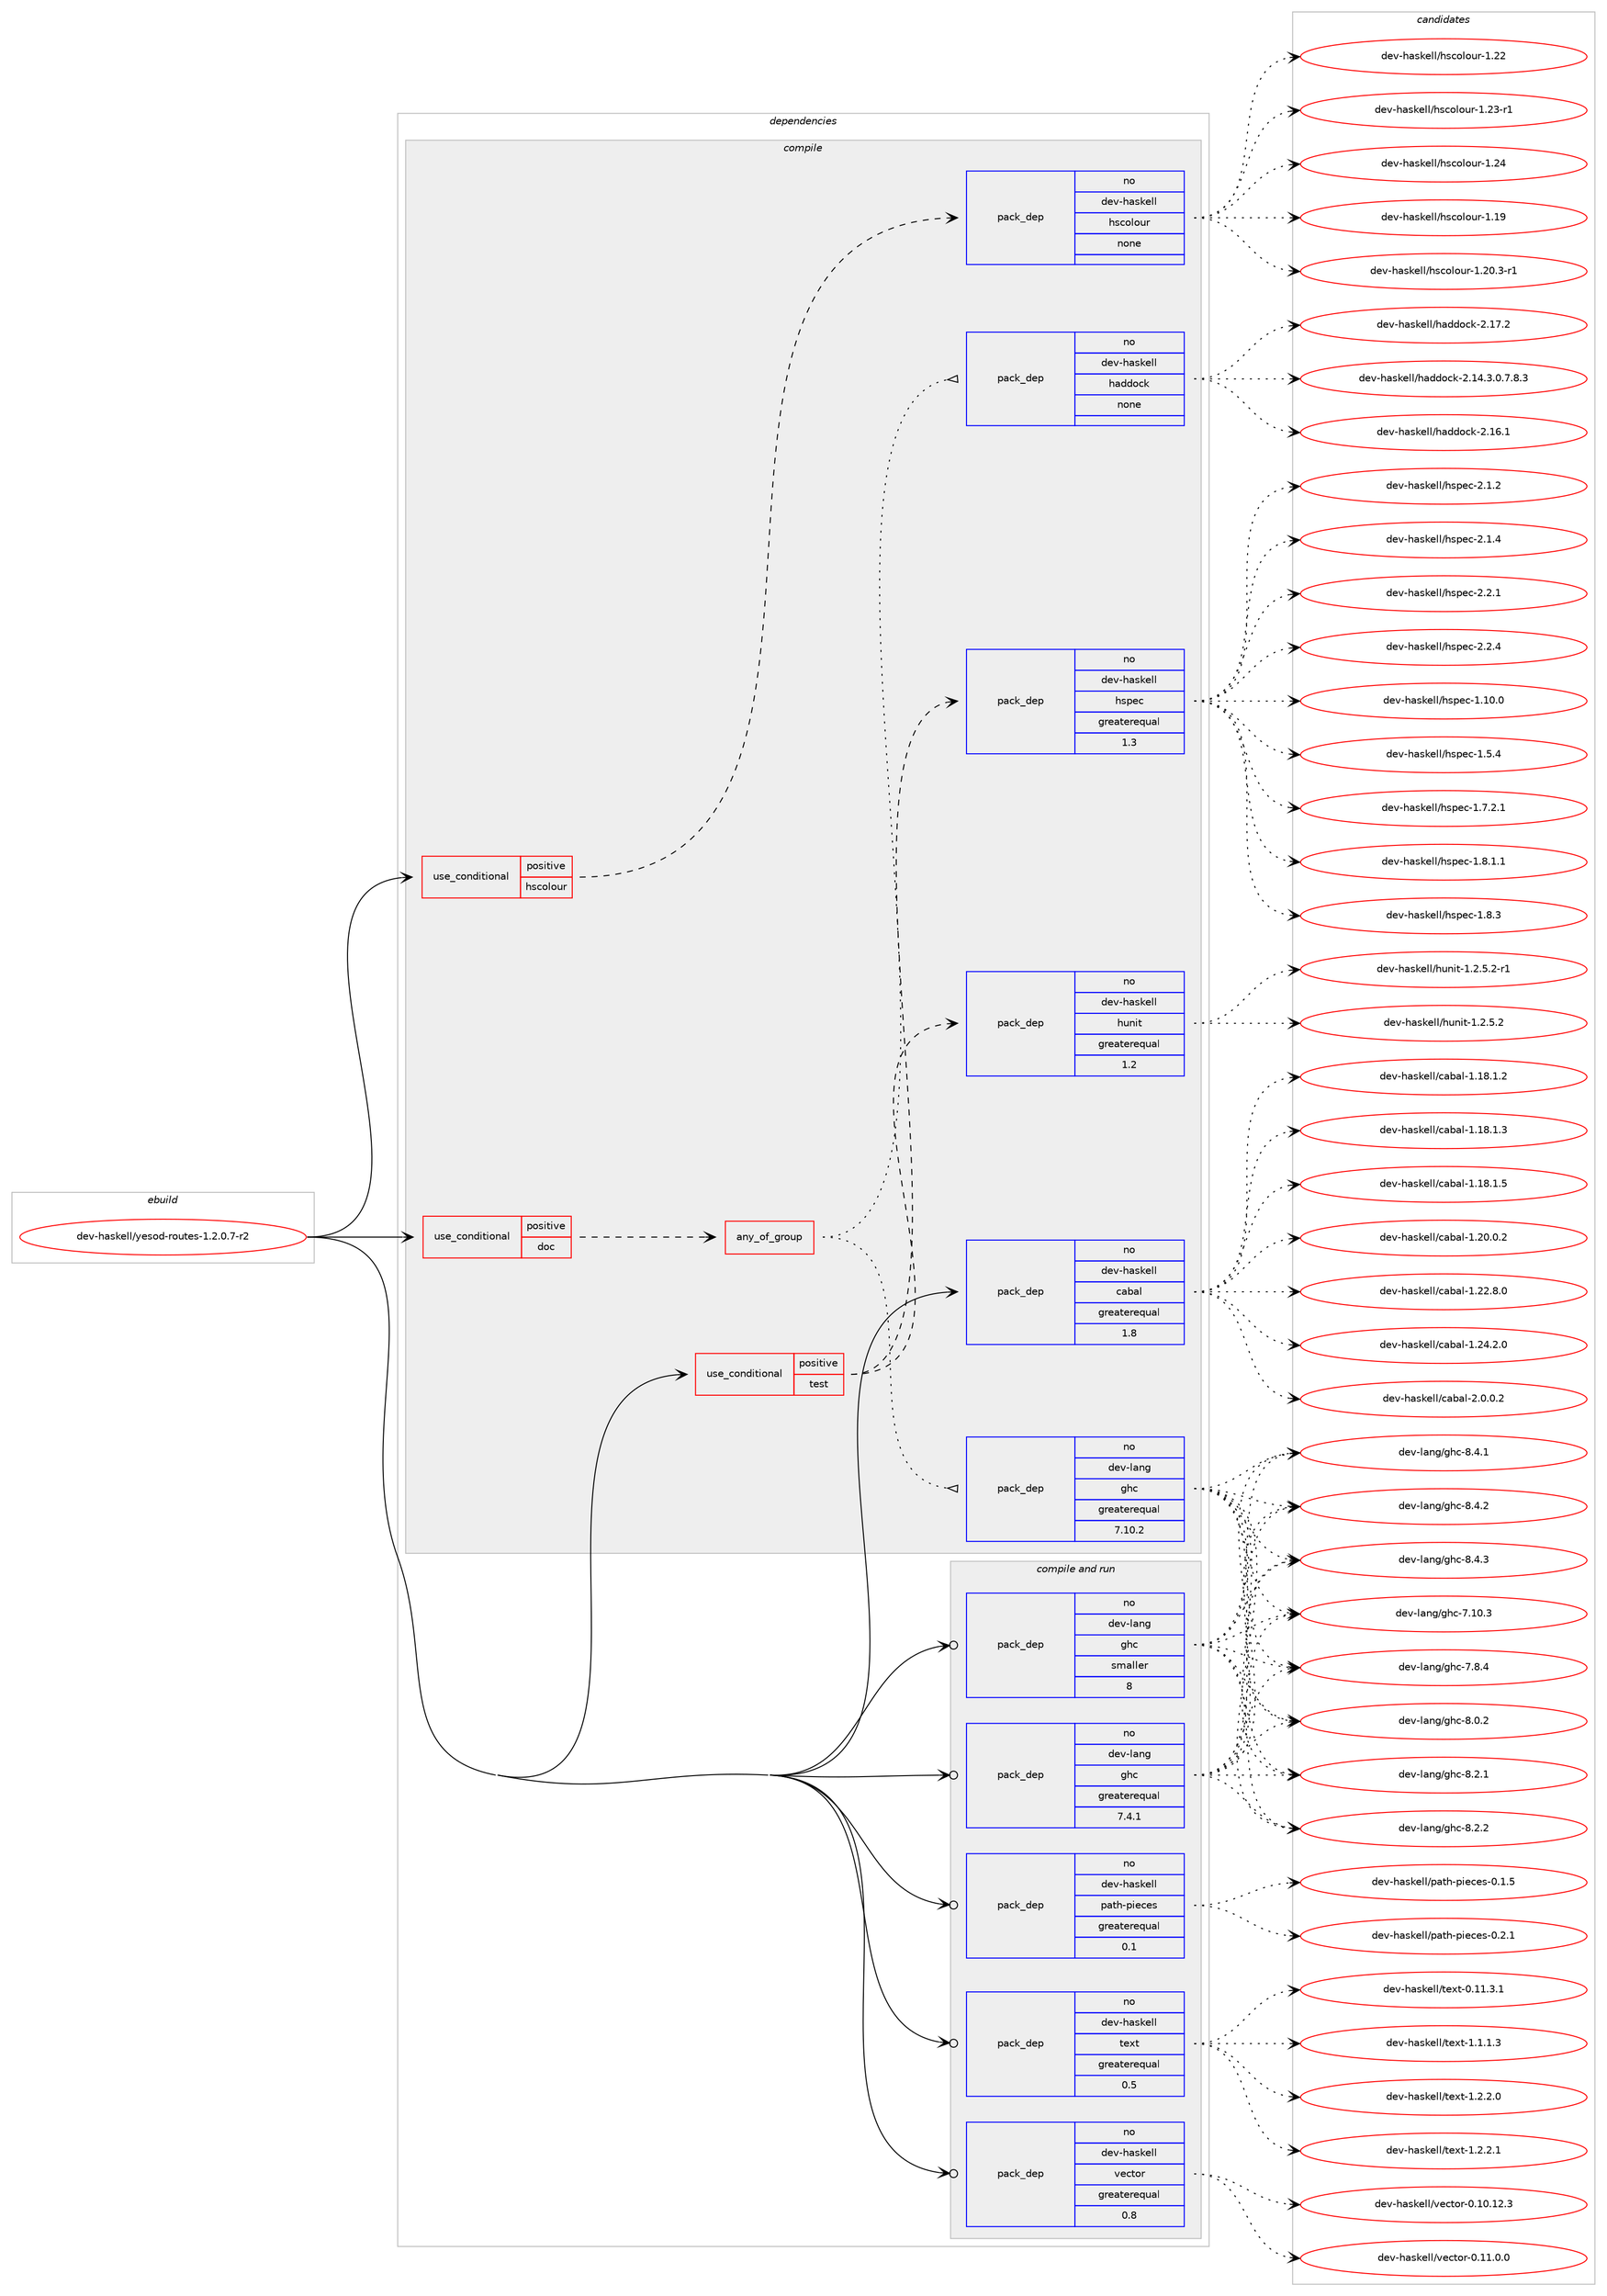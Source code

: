 digraph prolog {

# *************
# Graph options
# *************

newrank=true;
concentrate=true;
compound=true;
graph [rankdir=LR,fontname=Helvetica,fontsize=10,ranksep=1.5];#, ranksep=2.5, nodesep=0.2];
edge  [arrowhead=vee];
node  [fontname=Helvetica,fontsize=10];

# **********
# The ebuild
# **********

subgraph cluster_leftcol {
color=gray;
rank=same;
label=<<i>ebuild</i>>;
id [label="dev-haskell/yesod-routes-1.2.0.7-r2", color=red, width=4, href="../dev-haskell/yesod-routes-1.2.0.7-r2.svg"];
}

# ****************
# The dependencies
# ****************

subgraph cluster_midcol {
color=gray;
label=<<i>dependencies</i>>;
subgraph cluster_compile {
fillcolor="#eeeeee";
style=filled;
label=<<i>compile</i>>;
subgraph cond362278 {
dependency1349865 [label=<<TABLE BORDER="0" CELLBORDER="1" CELLSPACING="0" CELLPADDING="4"><TR><TD ROWSPAN="3" CELLPADDING="10">use_conditional</TD></TR><TR><TD>positive</TD></TR><TR><TD>doc</TD></TR></TABLE>>, shape=none, color=red];
subgraph any21853 {
dependency1349866 [label=<<TABLE BORDER="0" CELLBORDER="1" CELLSPACING="0" CELLPADDING="4"><TR><TD CELLPADDING="10">any_of_group</TD></TR></TABLE>>, shape=none, color=red];subgraph pack965182 {
dependency1349867 [label=<<TABLE BORDER="0" CELLBORDER="1" CELLSPACING="0" CELLPADDING="4" WIDTH="220"><TR><TD ROWSPAN="6" CELLPADDING="30">pack_dep</TD></TR><TR><TD WIDTH="110">no</TD></TR><TR><TD>dev-haskell</TD></TR><TR><TD>haddock</TD></TR><TR><TD>none</TD></TR><TR><TD></TD></TR></TABLE>>, shape=none, color=blue];
}
dependency1349866:e -> dependency1349867:w [weight=20,style="dotted",arrowhead="oinv"];
subgraph pack965183 {
dependency1349868 [label=<<TABLE BORDER="0" CELLBORDER="1" CELLSPACING="0" CELLPADDING="4" WIDTH="220"><TR><TD ROWSPAN="6" CELLPADDING="30">pack_dep</TD></TR><TR><TD WIDTH="110">no</TD></TR><TR><TD>dev-lang</TD></TR><TR><TD>ghc</TD></TR><TR><TD>greaterequal</TD></TR><TR><TD>7.10.2</TD></TR></TABLE>>, shape=none, color=blue];
}
dependency1349866:e -> dependency1349868:w [weight=20,style="dotted",arrowhead="oinv"];
}
dependency1349865:e -> dependency1349866:w [weight=20,style="dashed",arrowhead="vee"];
}
id:e -> dependency1349865:w [weight=20,style="solid",arrowhead="vee"];
subgraph cond362279 {
dependency1349869 [label=<<TABLE BORDER="0" CELLBORDER="1" CELLSPACING="0" CELLPADDING="4"><TR><TD ROWSPAN="3" CELLPADDING="10">use_conditional</TD></TR><TR><TD>positive</TD></TR><TR><TD>hscolour</TD></TR></TABLE>>, shape=none, color=red];
subgraph pack965184 {
dependency1349870 [label=<<TABLE BORDER="0" CELLBORDER="1" CELLSPACING="0" CELLPADDING="4" WIDTH="220"><TR><TD ROWSPAN="6" CELLPADDING="30">pack_dep</TD></TR><TR><TD WIDTH="110">no</TD></TR><TR><TD>dev-haskell</TD></TR><TR><TD>hscolour</TD></TR><TR><TD>none</TD></TR><TR><TD></TD></TR></TABLE>>, shape=none, color=blue];
}
dependency1349869:e -> dependency1349870:w [weight=20,style="dashed",arrowhead="vee"];
}
id:e -> dependency1349869:w [weight=20,style="solid",arrowhead="vee"];
subgraph cond362280 {
dependency1349871 [label=<<TABLE BORDER="0" CELLBORDER="1" CELLSPACING="0" CELLPADDING="4"><TR><TD ROWSPAN="3" CELLPADDING="10">use_conditional</TD></TR><TR><TD>positive</TD></TR><TR><TD>test</TD></TR></TABLE>>, shape=none, color=red];
subgraph pack965185 {
dependency1349872 [label=<<TABLE BORDER="0" CELLBORDER="1" CELLSPACING="0" CELLPADDING="4" WIDTH="220"><TR><TD ROWSPAN="6" CELLPADDING="30">pack_dep</TD></TR><TR><TD WIDTH="110">no</TD></TR><TR><TD>dev-haskell</TD></TR><TR><TD>hspec</TD></TR><TR><TD>greaterequal</TD></TR><TR><TD>1.3</TD></TR></TABLE>>, shape=none, color=blue];
}
dependency1349871:e -> dependency1349872:w [weight=20,style="dashed",arrowhead="vee"];
subgraph pack965186 {
dependency1349873 [label=<<TABLE BORDER="0" CELLBORDER="1" CELLSPACING="0" CELLPADDING="4" WIDTH="220"><TR><TD ROWSPAN="6" CELLPADDING="30">pack_dep</TD></TR><TR><TD WIDTH="110">no</TD></TR><TR><TD>dev-haskell</TD></TR><TR><TD>hunit</TD></TR><TR><TD>greaterequal</TD></TR><TR><TD>1.2</TD></TR></TABLE>>, shape=none, color=blue];
}
dependency1349871:e -> dependency1349873:w [weight=20,style="dashed",arrowhead="vee"];
}
id:e -> dependency1349871:w [weight=20,style="solid",arrowhead="vee"];
subgraph pack965187 {
dependency1349874 [label=<<TABLE BORDER="0" CELLBORDER="1" CELLSPACING="0" CELLPADDING="4" WIDTH="220"><TR><TD ROWSPAN="6" CELLPADDING="30">pack_dep</TD></TR><TR><TD WIDTH="110">no</TD></TR><TR><TD>dev-haskell</TD></TR><TR><TD>cabal</TD></TR><TR><TD>greaterequal</TD></TR><TR><TD>1.8</TD></TR></TABLE>>, shape=none, color=blue];
}
id:e -> dependency1349874:w [weight=20,style="solid",arrowhead="vee"];
}
subgraph cluster_compileandrun {
fillcolor="#eeeeee";
style=filled;
label=<<i>compile and run</i>>;
subgraph pack965188 {
dependency1349875 [label=<<TABLE BORDER="0" CELLBORDER="1" CELLSPACING="0" CELLPADDING="4" WIDTH="220"><TR><TD ROWSPAN="6" CELLPADDING="30">pack_dep</TD></TR><TR><TD WIDTH="110">no</TD></TR><TR><TD>dev-haskell</TD></TR><TR><TD>path-pieces</TD></TR><TR><TD>greaterequal</TD></TR><TR><TD>0.1</TD></TR></TABLE>>, shape=none, color=blue];
}
id:e -> dependency1349875:w [weight=20,style="solid",arrowhead="odotvee"];
subgraph pack965189 {
dependency1349876 [label=<<TABLE BORDER="0" CELLBORDER="1" CELLSPACING="0" CELLPADDING="4" WIDTH="220"><TR><TD ROWSPAN="6" CELLPADDING="30">pack_dep</TD></TR><TR><TD WIDTH="110">no</TD></TR><TR><TD>dev-haskell</TD></TR><TR><TD>text</TD></TR><TR><TD>greaterequal</TD></TR><TR><TD>0.5</TD></TR></TABLE>>, shape=none, color=blue];
}
id:e -> dependency1349876:w [weight=20,style="solid",arrowhead="odotvee"];
subgraph pack965190 {
dependency1349877 [label=<<TABLE BORDER="0" CELLBORDER="1" CELLSPACING="0" CELLPADDING="4" WIDTH="220"><TR><TD ROWSPAN="6" CELLPADDING="30">pack_dep</TD></TR><TR><TD WIDTH="110">no</TD></TR><TR><TD>dev-haskell</TD></TR><TR><TD>vector</TD></TR><TR><TD>greaterequal</TD></TR><TR><TD>0.8</TD></TR></TABLE>>, shape=none, color=blue];
}
id:e -> dependency1349877:w [weight=20,style="solid",arrowhead="odotvee"];
subgraph pack965191 {
dependency1349878 [label=<<TABLE BORDER="0" CELLBORDER="1" CELLSPACING="0" CELLPADDING="4" WIDTH="220"><TR><TD ROWSPAN="6" CELLPADDING="30">pack_dep</TD></TR><TR><TD WIDTH="110">no</TD></TR><TR><TD>dev-lang</TD></TR><TR><TD>ghc</TD></TR><TR><TD>greaterequal</TD></TR><TR><TD>7.4.1</TD></TR></TABLE>>, shape=none, color=blue];
}
id:e -> dependency1349878:w [weight=20,style="solid",arrowhead="odotvee"];
subgraph pack965192 {
dependency1349879 [label=<<TABLE BORDER="0" CELLBORDER="1" CELLSPACING="0" CELLPADDING="4" WIDTH="220"><TR><TD ROWSPAN="6" CELLPADDING="30">pack_dep</TD></TR><TR><TD WIDTH="110">no</TD></TR><TR><TD>dev-lang</TD></TR><TR><TD>ghc</TD></TR><TR><TD>smaller</TD></TR><TR><TD>8</TD></TR></TABLE>>, shape=none, color=blue];
}
id:e -> dependency1349879:w [weight=20,style="solid",arrowhead="odotvee"];
}
subgraph cluster_run {
fillcolor="#eeeeee";
style=filled;
label=<<i>run</i>>;
}
}

# **************
# The candidates
# **************

subgraph cluster_choices {
rank=same;
color=gray;
label=<<i>candidates</i>>;

subgraph choice965182 {
color=black;
nodesep=1;
choice1001011184510497115107101108108471049710010011199107455046495246514648465546564651 [label="dev-haskell/haddock-2.14.3.0.7.8.3", color=red, width=4,href="../dev-haskell/haddock-2.14.3.0.7.8.3.svg"];
choice100101118451049711510710110810847104971001001119910745504649544649 [label="dev-haskell/haddock-2.16.1", color=red, width=4,href="../dev-haskell/haddock-2.16.1.svg"];
choice100101118451049711510710110810847104971001001119910745504649554650 [label="dev-haskell/haddock-2.17.2", color=red, width=4,href="../dev-haskell/haddock-2.17.2.svg"];
dependency1349867:e -> choice1001011184510497115107101108108471049710010011199107455046495246514648465546564651:w [style=dotted,weight="100"];
dependency1349867:e -> choice100101118451049711510710110810847104971001001119910745504649544649:w [style=dotted,weight="100"];
dependency1349867:e -> choice100101118451049711510710110810847104971001001119910745504649554650:w [style=dotted,weight="100"];
}
subgraph choice965183 {
color=black;
nodesep=1;
choice1001011184510897110103471031049945554649484651 [label="dev-lang/ghc-7.10.3", color=red, width=4,href="../dev-lang/ghc-7.10.3.svg"];
choice10010111845108971101034710310499455546564652 [label="dev-lang/ghc-7.8.4", color=red, width=4,href="../dev-lang/ghc-7.8.4.svg"];
choice10010111845108971101034710310499455646484650 [label="dev-lang/ghc-8.0.2", color=red, width=4,href="../dev-lang/ghc-8.0.2.svg"];
choice10010111845108971101034710310499455646504649 [label="dev-lang/ghc-8.2.1", color=red, width=4,href="../dev-lang/ghc-8.2.1.svg"];
choice10010111845108971101034710310499455646504650 [label="dev-lang/ghc-8.2.2", color=red, width=4,href="../dev-lang/ghc-8.2.2.svg"];
choice10010111845108971101034710310499455646524649 [label="dev-lang/ghc-8.4.1", color=red, width=4,href="../dev-lang/ghc-8.4.1.svg"];
choice10010111845108971101034710310499455646524650 [label="dev-lang/ghc-8.4.2", color=red, width=4,href="../dev-lang/ghc-8.4.2.svg"];
choice10010111845108971101034710310499455646524651 [label="dev-lang/ghc-8.4.3", color=red, width=4,href="../dev-lang/ghc-8.4.3.svg"];
dependency1349868:e -> choice1001011184510897110103471031049945554649484651:w [style=dotted,weight="100"];
dependency1349868:e -> choice10010111845108971101034710310499455546564652:w [style=dotted,weight="100"];
dependency1349868:e -> choice10010111845108971101034710310499455646484650:w [style=dotted,weight="100"];
dependency1349868:e -> choice10010111845108971101034710310499455646504649:w [style=dotted,weight="100"];
dependency1349868:e -> choice10010111845108971101034710310499455646504650:w [style=dotted,weight="100"];
dependency1349868:e -> choice10010111845108971101034710310499455646524649:w [style=dotted,weight="100"];
dependency1349868:e -> choice10010111845108971101034710310499455646524650:w [style=dotted,weight="100"];
dependency1349868:e -> choice10010111845108971101034710310499455646524651:w [style=dotted,weight="100"];
}
subgraph choice965184 {
color=black;
nodesep=1;
choice100101118451049711510710110810847104115991111081111171144549464957 [label="dev-haskell/hscolour-1.19", color=red, width=4,href="../dev-haskell/hscolour-1.19.svg"];
choice10010111845104971151071011081084710411599111108111117114454946504846514511449 [label="dev-haskell/hscolour-1.20.3-r1", color=red, width=4,href="../dev-haskell/hscolour-1.20.3-r1.svg"];
choice100101118451049711510710110810847104115991111081111171144549465050 [label="dev-haskell/hscolour-1.22", color=red, width=4,href="../dev-haskell/hscolour-1.22.svg"];
choice1001011184510497115107101108108471041159911110811111711445494650514511449 [label="dev-haskell/hscolour-1.23-r1", color=red, width=4,href="../dev-haskell/hscolour-1.23-r1.svg"];
choice100101118451049711510710110810847104115991111081111171144549465052 [label="dev-haskell/hscolour-1.24", color=red, width=4,href="../dev-haskell/hscolour-1.24.svg"];
dependency1349870:e -> choice100101118451049711510710110810847104115991111081111171144549464957:w [style=dotted,weight="100"];
dependency1349870:e -> choice10010111845104971151071011081084710411599111108111117114454946504846514511449:w [style=dotted,weight="100"];
dependency1349870:e -> choice100101118451049711510710110810847104115991111081111171144549465050:w [style=dotted,weight="100"];
dependency1349870:e -> choice1001011184510497115107101108108471041159911110811111711445494650514511449:w [style=dotted,weight="100"];
dependency1349870:e -> choice100101118451049711510710110810847104115991111081111171144549465052:w [style=dotted,weight="100"];
}
subgraph choice965185 {
color=black;
nodesep=1;
choice1001011184510497115107101108108471041151121019945494649484648 [label="dev-haskell/hspec-1.10.0", color=red, width=4,href="../dev-haskell/hspec-1.10.0.svg"];
choice10010111845104971151071011081084710411511210199454946534652 [label="dev-haskell/hspec-1.5.4", color=red, width=4,href="../dev-haskell/hspec-1.5.4.svg"];
choice100101118451049711510710110810847104115112101994549465546504649 [label="dev-haskell/hspec-1.7.2.1", color=red, width=4,href="../dev-haskell/hspec-1.7.2.1.svg"];
choice100101118451049711510710110810847104115112101994549465646494649 [label="dev-haskell/hspec-1.8.1.1", color=red, width=4,href="../dev-haskell/hspec-1.8.1.1.svg"];
choice10010111845104971151071011081084710411511210199454946564651 [label="dev-haskell/hspec-1.8.3", color=red, width=4,href="../dev-haskell/hspec-1.8.3.svg"];
choice10010111845104971151071011081084710411511210199455046494650 [label="dev-haskell/hspec-2.1.2", color=red, width=4,href="../dev-haskell/hspec-2.1.2.svg"];
choice10010111845104971151071011081084710411511210199455046494652 [label="dev-haskell/hspec-2.1.4", color=red, width=4,href="../dev-haskell/hspec-2.1.4.svg"];
choice10010111845104971151071011081084710411511210199455046504649 [label="dev-haskell/hspec-2.2.1", color=red, width=4,href="../dev-haskell/hspec-2.2.1.svg"];
choice10010111845104971151071011081084710411511210199455046504652 [label="dev-haskell/hspec-2.2.4", color=red, width=4,href="../dev-haskell/hspec-2.2.4.svg"];
dependency1349872:e -> choice1001011184510497115107101108108471041151121019945494649484648:w [style=dotted,weight="100"];
dependency1349872:e -> choice10010111845104971151071011081084710411511210199454946534652:w [style=dotted,weight="100"];
dependency1349872:e -> choice100101118451049711510710110810847104115112101994549465546504649:w [style=dotted,weight="100"];
dependency1349872:e -> choice100101118451049711510710110810847104115112101994549465646494649:w [style=dotted,weight="100"];
dependency1349872:e -> choice10010111845104971151071011081084710411511210199454946564651:w [style=dotted,weight="100"];
dependency1349872:e -> choice10010111845104971151071011081084710411511210199455046494650:w [style=dotted,weight="100"];
dependency1349872:e -> choice10010111845104971151071011081084710411511210199455046494652:w [style=dotted,weight="100"];
dependency1349872:e -> choice10010111845104971151071011081084710411511210199455046504649:w [style=dotted,weight="100"];
dependency1349872:e -> choice10010111845104971151071011081084710411511210199455046504652:w [style=dotted,weight="100"];
}
subgraph choice965186 {
color=black;
nodesep=1;
choice1001011184510497115107101108108471041171101051164549465046534650 [label="dev-haskell/hunit-1.2.5.2", color=red, width=4,href="../dev-haskell/hunit-1.2.5.2.svg"];
choice10010111845104971151071011081084710411711010511645494650465346504511449 [label="dev-haskell/hunit-1.2.5.2-r1", color=red, width=4,href="../dev-haskell/hunit-1.2.5.2-r1.svg"];
dependency1349873:e -> choice1001011184510497115107101108108471041171101051164549465046534650:w [style=dotted,weight="100"];
dependency1349873:e -> choice10010111845104971151071011081084710411711010511645494650465346504511449:w [style=dotted,weight="100"];
}
subgraph choice965187 {
color=black;
nodesep=1;
choice10010111845104971151071011081084799979897108454946495646494650 [label="dev-haskell/cabal-1.18.1.2", color=red, width=4,href="../dev-haskell/cabal-1.18.1.2.svg"];
choice10010111845104971151071011081084799979897108454946495646494651 [label="dev-haskell/cabal-1.18.1.3", color=red, width=4,href="../dev-haskell/cabal-1.18.1.3.svg"];
choice10010111845104971151071011081084799979897108454946495646494653 [label="dev-haskell/cabal-1.18.1.5", color=red, width=4,href="../dev-haskell/cabal-1.18.1.5.svg"];
choice10010111845104971151071011081084799979897108454946504846484650 [label="dev-haskell/cabal-1.20.0.2", color=red, width=4,href="../dev-haskell/cabal-1.20.0.2.svg"];
choice10010111845104971151071011081084799979897108454946505046564648 [label="dev-haskell/cabal-1.22.8.0", color=red, width=4,href="../dev-haskell/cabal-1.22.8.0.svg"];
choice10010111845104971151071011081084799979897108454946505246504648 [label="dev-haskell/cabal-1.24.2.0", color=red, width=4,href="../dev-haskell/cabal-1.24.2.0.svg"];
choice100101118451049711510710110810847999798971084550464846484650 [label="dev-haskell/cabal-2.0.0.2", color=red, width=4,href="../dev-haskell/cabal-2.0.0.2.svg"];
dependency1349874:e -> choice10010111845104971151071011081084799979897108454946495646494650:w [style=dotted,weight="100"];
dependency1349874:e -> choice10010111845104971151071011081084799979897108454946495646494651:w [style=dotted,weight="100"];
dependency1349874:e -> choice10010111845104971151071011081084799979897108454946495646494653:w [style=dotted,weight="100"];
dependency1349874:e -> choice10010111845104971151071011081084799979897108454946504846484650:w [style=dotted,weight="100"];
dependency1349874:e -> choice10010111845104971151071011081084799979897108454946505046564648:w [style=dotted,weight="100"];
dependency1349874:e -> choice10010111845104971151071011081084799979897108454946505246504648:w [style=dotted,weight="100"];
dependency1349874:e -> choice100101118451049711510710110810847999798971084550464846484650:w [style=dotted,weight="100"];
}
subgraph choice965188 {
color=black;
nodesep=1;
choice100101118451049711510710110810847112971161044511210510199101115454846494653 [label="dev-haskell/path-pieces-0.1.5", color=red, width=4,href="../dev-haskell/path-pieces-0.1.5.svg"];
choice100101118451049711510710110810847112971161044511210510199101115454846504649 [label="dev-haskell/path-pieces-0.2.1", color=red, width=4,href="../dev-haskell/path-pieces-0.2.1.svg"];
dependency1349875:e -> choice100101118451049711510710110810847112971161044511210510199101115454846494653:w [style=dotted,weight="100"];
dependency1349875:e -> choice100101118451049711510710110810847112971161044511210510199101115454846504649:w [style=dotted,weight="100"];
}
subgraph choice965189 {
color=black;
nodesep=1;
choice100101118451049711510710110810847116101120116454846494946514649 [label="dev-haskell/text-0.11.3.1", color=red, width=4,href="../dev-haskell/text-0.11.3.1.svg"];
choice1001011184510497115107101108108471161011201164549464946494651 [label="dev-haskell/text-1.1.1.3", color=red, width=4,href="../dev-haskell/text-1.1.1.3.svg"];
choice1001011184510497115107101108108471161011201164549465046504648 [label="dev-haskell/text-1.2.2.0", color=red, width=4,href="../dev-haskell/text-1.2.2.0.svg"];
choice1001011184510497115107101108108471161011201164549465046504649 [label="dev-haskell/text-1.2.2.1", color=red, width=4,href="../dev-haskell/text-1.2.2.1.svg"];
dependency1349876:e -> choice100101118451049711510710110810847116101120116454846494946514649:w [style=dotted,weight="100"];
dependency1349876:e -> choice1001011184510497115107101108108471161011201164549464946494651:w [style=dotted,weight="100"];
dependency1349876:e -> choice1001011184510497115107101108108471161011201164549465046504648:w [style=dotted,weight="100"];
dependency1349876:e -> choice1001011184510497115107101108108471161011201164549465046504649:w [style=dotted,weight="100"];
}
subgraph choice965190 {
color=black;
nodesep=1;
choice1001011184510497115107101108108471181019911611111445484649484649504651 [label="dev-haskell/vector-0.10.12.3", color=red, width=4,href="../dev-haskell/vector-0.10.12.3.svg"];
choice10010111845104971151071011081084711810199116111114454846494946484648 [label="dev-haskell/vector-0.11.0.0", color=red, width=4,href="../dev-haskell/vector-0.11.0.0.svg"];
dependency1349877:e -> choice1001011184510497115107101108108471181019911611111445484649484649504651:w [style=dotted,weight="100"];
dependency1349877:e -> choice10010111845104971151071011081084711810199116111114454846494946484648:w [style=dotted,weight="100"];
}
subgraph choice965191 {
color=black;
nodesep=1;
choice1001011184510897110103471031049945554649484651 [label="dev-lang/ghc-7.10.3", color=red, width=4,href="../dev-lang/ghc-7.10.3.svg"];
choice10010111845108971101034710310499455546564652 [label="dev-lang/ghc-7.8.4", color=red, width=4,href="../dev-lang/ghc-7.8.4.svg"];
choice10010111845108971101034710310499455646484650 [label="dev-lang/ghc-8.0.2", color=red, width=4,href="../dev-lang/ghc-8.0.2.svg"];
choice10010111845108971101034710310499455646504649 [label="dev-lang/ghc-8.2.1", color=red, width=4,href="../dev-lang/ghc-8.2.1.svg"];
choice10010111845108971101034710310499455646504650 [label="dev-lang/ghc-8.2.2", color=red, width=4,href="../dev-lang/ghc-8.2.2.svg"];
choice10010111845108971101034710310499455646524649 [label="dev-lang/ghc-8.4.1", color=red, width=4,href="../dev-lang/ghc-8.4.1.svg"];
choice10010111845108971101034710310499455646524650 [label="dev-lang/ghc-8.4.2", color=red, width=4,href="../dev-lang/ghc-8.4.2.svg"];
choice10010111845108971101034710310499455646524651 [label="dev-lang/ghc-8.4.3", color=red, width=4,href="../dev-lang/ghc-8.4.3.svg"];
dependency1349878:e -> choice1001011184510897110103471031049945554649484651:w [style=dotted,weight="100"];
dependency1349878:e -> choice10010111845108971101034710310499455546564652:w [style=dotted,weight="100"];
dependency1349878:e -> choice10010111845108971101034710310499455646484650:w [style=dotted,weight="100"];
dependency1349878:e -> choice10010111845108971101034710310499455646504649:w [style=dotted,weight="100"];
dependency1349878:e -> choice10010111845108971101034710310499455646504650:w [style=dotted,weight="100"];
dependency1349878:e -> choice10010111845108971101034710310499455646524649:w [style=dotted,weight="100"];
dependency1349878:e -> choice10010111845108971101034710310499455646524650:w [style=dotted,weight="100"];
dependency1349878:e -> choice10010111845108971101034710310499455646524651:w [style=dotted,weight="100"];
}
subgraph choice965192 {
color=black;
nodesep=1;
choice1001011184510897110103471031049945554649484651 [label="dev-lang/ghc-7.10.3", color=red, width=4,href="../dev-lang/ghc-7.10.3.svg"];
choice10010111845108971101034710310499455546564652 [label="dev-lang/ghc-7.8.4", color=red, width=4,href="../dev-lang/ghc-7.8.4.svg"];
choice10010111845108971101034710310499455646484650 [label="dev-lang/ghc-8.0.2", color=red, width=4,href="../dev-lang/ghc-8.0.2.svg"];
choice10010111845108971101034710310499455646504649 [label="dev-lang/ghc-8.2.1", color=red, width=4,href="../dev-lang/ghc-8.2.1.svg"];
choice10010111845108971101034710310499455646504650 [label="dev-lang/ghc-8.2.2", color=red, width=4,href="../dev-lang/ghc-8.2.2.svg"];
choice10010111845108971101034710310499455646524649 [label="dev-lang/ghc-8.4.1", color=red, width=4,href="../dev-lang/ghc-8.4.1.svg"];
choice10010111845108971101034710310499455646524650 [label="dev-lang/ghc-8.4.2", color=red, width=4,href="../dev-lang/ghc-8.4.2.svg"];
choice10010111845108971101034710310499455646524651 [label="dev-lang/ghc-8.4.3", color=red, width=4,href="../dev-lang/ghc-8.4.3.svg"];
dependency1349879:e -> choice1001011184510897110103471031049945554649484651:w [style=dotted,weight="100"];
dependency1349879:e -> choice10010111845108971101034710310499455546564652:w [style=dotted,weight="100"];
dependency1349879:e -> choice10010111845108971101034710310499455646484650:w [style=dotted,weight="100"];
dependency1349879:e -> choice10010111845108971101034710310499455646504649:w [style=dotted,weight="100"];
dependency1349879:e -> choice10010111845108971101034710310499455646504650:w [style=dotted,weight="100"];
dependency1349879:e -> choice10010111845108971101034710310499455646524649:w [style=dotted,weight="100"];
dependency1349879:e -> choice10010111845108971101034710310499455646524650:w [style=dotted,weight="100"];
dependency1349879:e -> choice10010111845108971101034710310499455646524651:w [style=dotted,weight="100"];
}
}

}
